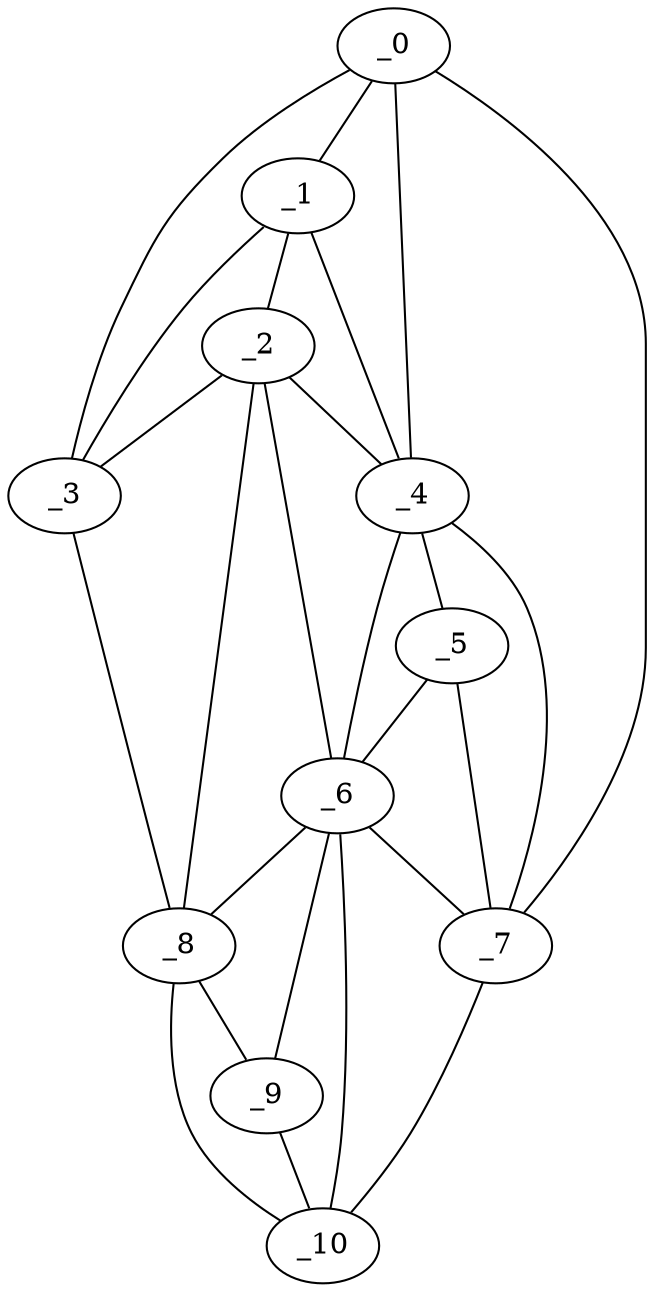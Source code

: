 graph "obj73__280.gxl" {
	_0	 [x=64,
		y=85];
	_1	 [x=68,
		y=81];
	_0 -- _1	 [valence=1];
	_3	 [x=96,
		y=51];
	_0 -- _3	 [valence=1];
	_4	 [x=101,
		y=83];
	_0 -- _4	 [valence=2];
	_7	 [x=114,
		y=90];
	_0 -- _7	 [valence=1];
	_2	 [x=94,
		y=78];
	_1 -- _2	 [valence=2];
	_1 -- _3	 [valence=1];
	_1 -- _4	 [valence=2];
	_2 -- _3	 [valence=2];
	_2 -- _4	 [valence=1];
	_6	 [x=114,
		y=77];
	_2 -- _6	 [valence=1];
	_8	 [x=118,
		y=68];
	_2 -- _8	 [valence=1];
	_3 -- _8	 [valence=1];
	_5	 [x=106,
		y=85];
	_4 -- _5	 [valence=1];
	_4 -- _6	 [valence=2];
	_4 -- _7	 [valence=2];
	_5 -- _6	 [valence=2];
	_5 -- _7	 [valence=2];
	_6 -- _7	 [valence=2];
	_6 -- _8	 [valence=2];
	_9	 [x=118,
		y=73];
	_6 -- _9	 [valence=1];
	_10	 [x=121,
		y=83];
	_6 -- _10	 [valence=1];
	_7 -- _10	 [valence=1];
	_8 -- _9	 [valence=2];
	_8 -- _10	 [valence=1];
	_9 -- _10	 [valence=2];
}
